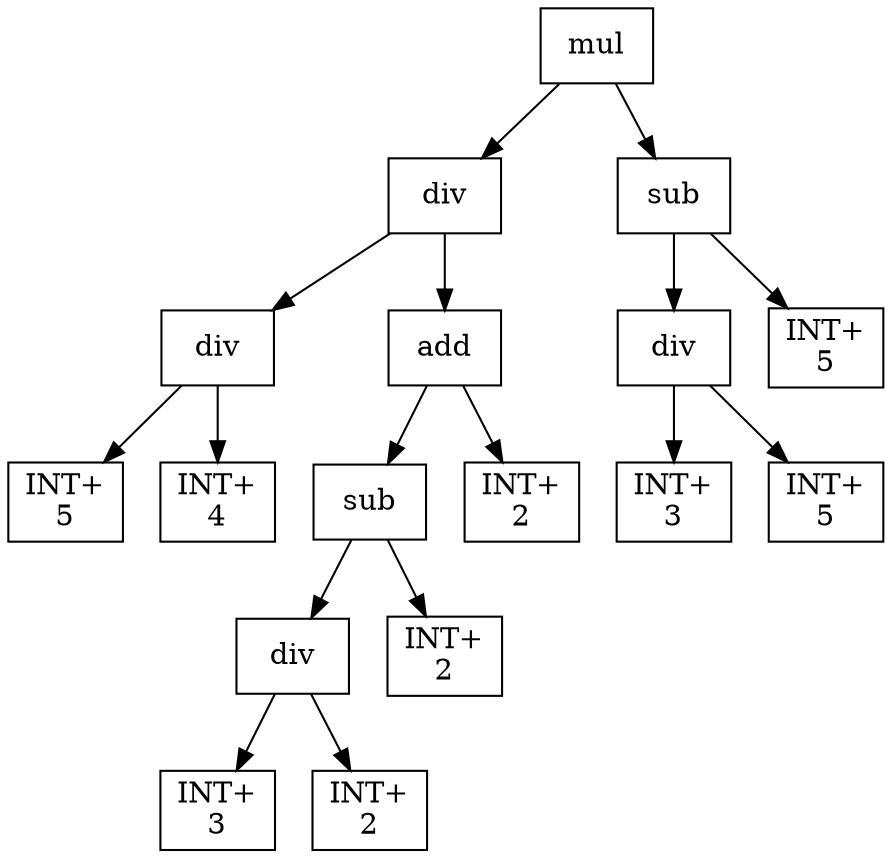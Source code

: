digraph expr {
  node [shape=box];
  n1 [label="mul"];
  n2 [label="div"];
  n3 [label="div"];
  n4 [label="INT+\n5"];
  n5 [label="INT+\n4"];
  n3 -> n4;
  n3 -> n5;
  n6 [label="add"];
  n7 [label="sub"];
  n8 [label="div"];
  n9 [label="INT+\n3"];
  n10 [label="INT+\n2"];
  n8 -> n9;
  n8 -> n10;
  n11 [label="INT+\n2"];
  n7 -> n8;
  n7 -> n11;
  n12 [label="INT+\n2"];
  n6 -> n7;
  n6 -> n12;
  n2 -> n3;
  n2 -> n6;
  n13 [label="sub"];
  n14 [label="div"];
  n15 [label="INT+\n3"];
  n16 [label="INT+\n5"];
  n14 -> n15;
  n14 -> n16;
  n17 [label="INT+\n5"];
  n13 -> n14;
  n13 -> n17;
  n1 -> n2;
  n1 -> n13;
}